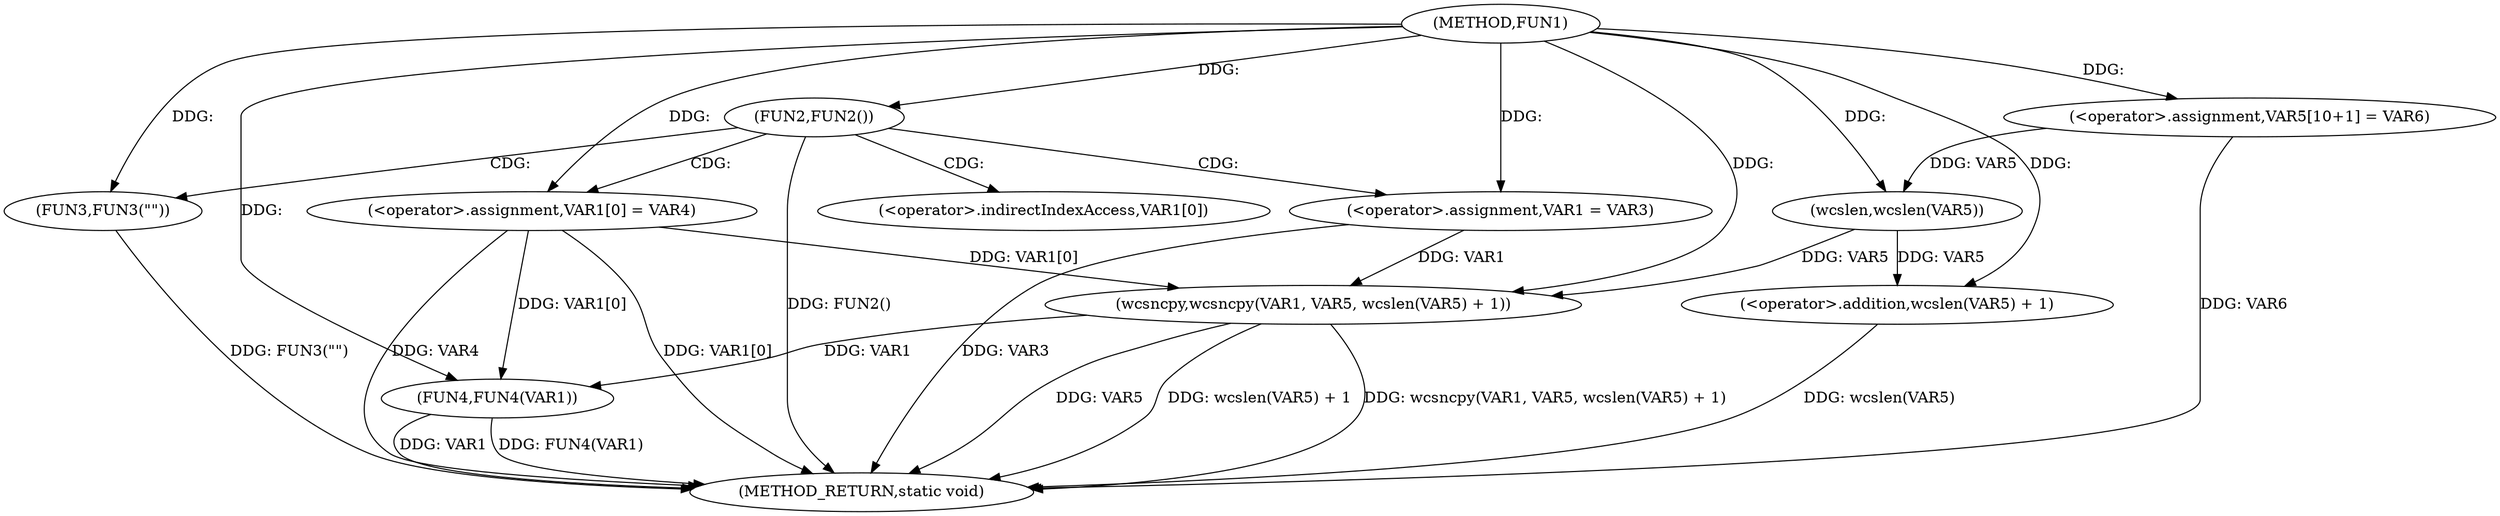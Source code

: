 digraph FUN1 {  
"1000100" [label = "(METHOD,FUN1)" ]
"1000134" [label = "(METHOD_RETURN,static void)" ]
"1000106" [label = "(FUN2,FUN2())" ]
"1000108" [label = "(FUN3,FUN3(\"\"))" ]
"1000112" [label = "(<operator>.assignment,VAR1 = VAR3)" ]
"1000115" [label = "(<operator>.assignment,VAR1[0] = VAR4)" ]
"1000122" [label = "(<operator>.assignment,VAR5[10+1] = VAR6)" ]
"1000125" [label = "(wcsncpy,wcsncpy(VAR1, VAR5, wcslen(VAR5) + 1))" ]
"1000128" [label = "(<operator>.addition,wcslen(VAR5) + 1)" ]
"1000129" [label = "(wcslen,wcslen(VAR5))" ]
"1000132" [label = "(FUN4,FUN4(VAR1))" ]
"1000116" [label = "(<operator>.indirectIndexAccess,VAR1[0])" ]
  "1000125" -> "1000134"  [ label = "DDG: wcsncpy(VAR1, VAR5, wcslen(VAR5) + 1)"] 
  "1000108" -> "1000134"  [ label = "DDG: FUN3(\"\")"] 
  "1000112" -> "1000134"  [ label = "DDG: VAR3"] 
  "1000132" -> "1000134"  [ label = "DDG: FUN4(VAR1)"] 
  "1000128" -> "1000134"  [ label = "DDG: wcslen(VAR5)"] 
  "1000125" -> "1000134"  [ label = "DDG: VAR5"] 
  "1000125" -> "1000134"  [ label = "DDG: wcslen(VAR5) + 1"] 
  "1000115" -> "1000134"  [ label = "DDG: VAR4"] 
  "1000115" -> "1000134"  [ label = "DDG: VAR1[0]"] 
  "1000106" -> "1000134"  [ label = "DDG: FUN2()"] 
  "1000122" -> "1000134"  [ label = "DDG: VAR6"] 
  "1000132" -> "1000134"  [ label = "DDG: VAR1"] 
  "1000100" -> "1000106"  [ label = "DDG: "] 
  "1000100" -> "1000108"  [ label = "DDG: "] 
  "1000100" -> "1000112"  [ label = "DDG: "] 
  "1000100" -> "1000115"  [ label = "DDG: "] 
  "1000100" -> "1000122"  [ label = "DDG: "] 
  "1000112" -> "1000125"  [ label = "DDG: VAR1"] 
  "1000115" -> "1000125"  [ label = "DDG: VAR1[0]"] 
  "1000100" -> "1000125"  [ label = "DDG: "] 
  "1000129" -> "1000125"  [ label = "DDG: VAR5"] 
  "1000129" -> "1000128"  [ label = "DDG: VAR5"] 
  "1000122" -> "1000129"  [ label = "DDG: VAR5"] 
  "1000100" -> "1000129"  [ label = "DDG: "] 
  "1000100" -> "1000128"  [ label = "DDG: "] 
  "1000125" -> "1000132"  [ label = "DDG: VAR1"] 
  "1000115" -> "1000132"  [ label = "DDG: VAR1[0]"] 
  "1000100" -> "1000132"  [ label = "DDG: "] 
  "1000106" -> "1000112"  [ label = "CDG: "] 
  "1000106" -> "1000115"  [ label = "CDG: "] 
  "1000106" -> "1000116"  [ label = "CDG: "] 
  "1000106" -> "1000108"  [ label = "CDG: "] 
}
